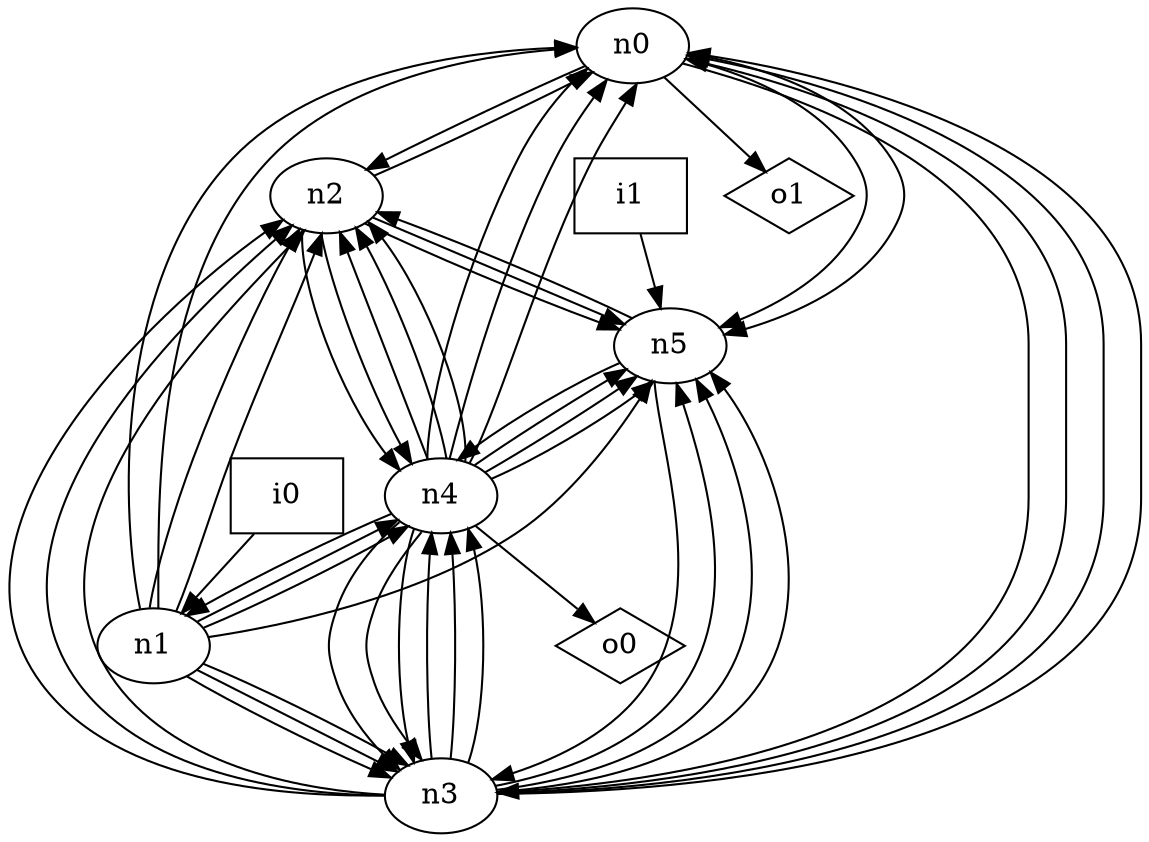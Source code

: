 digraph G {
n0 [label="n0"];
n1 [label="n1"];
n2 [label="n2"];
n3 [label="n3"];
n4 [label="n4"];
n5 [label="n5"];
n6 [label="i0",shape="box"];
n7 [label="i1",shape="box"];
n8 [label="o0",shape="diamond"];
n9 [label="o1",shape="diamond"];
n0 -> n2
n0 -> n3
n0 -> n5
n0 -> n5
n0 -> n9
n1 -> n0
n1 -> n0
n1 -> n2
n1 -> n2
n1 -> n3
n1 -> n3
n1 -> n3
n1 -> n4
n1 -> n4
n1 -> n5
n2 -> n0
n2 -> n4
n2 -> n4
n2 -> n5
n2 -> n5
n3 -> n0
n3 -> n0
n3 -> n0
n3 -> n2
n3 -> n2
n3 -> n2
n3 -> n4
n3 -> n4
n3 -> n4
n3 -> n5
n3 -> n5
n3 -> n5
n4 -> n0
n4 -> n0
n4 -> n0
n4 -> n1
n4 -> n2
n4 -> n2
n4 -> n2
n4 -> n3
n4 -> n3
n4 -> n3
n4 -> n5
n4 -> n5
n4 -> n5
n4 -> n8
n5 -> n2
n5 -> n3
n5 -> n4
n6 -> n1
n7 -> n5
}